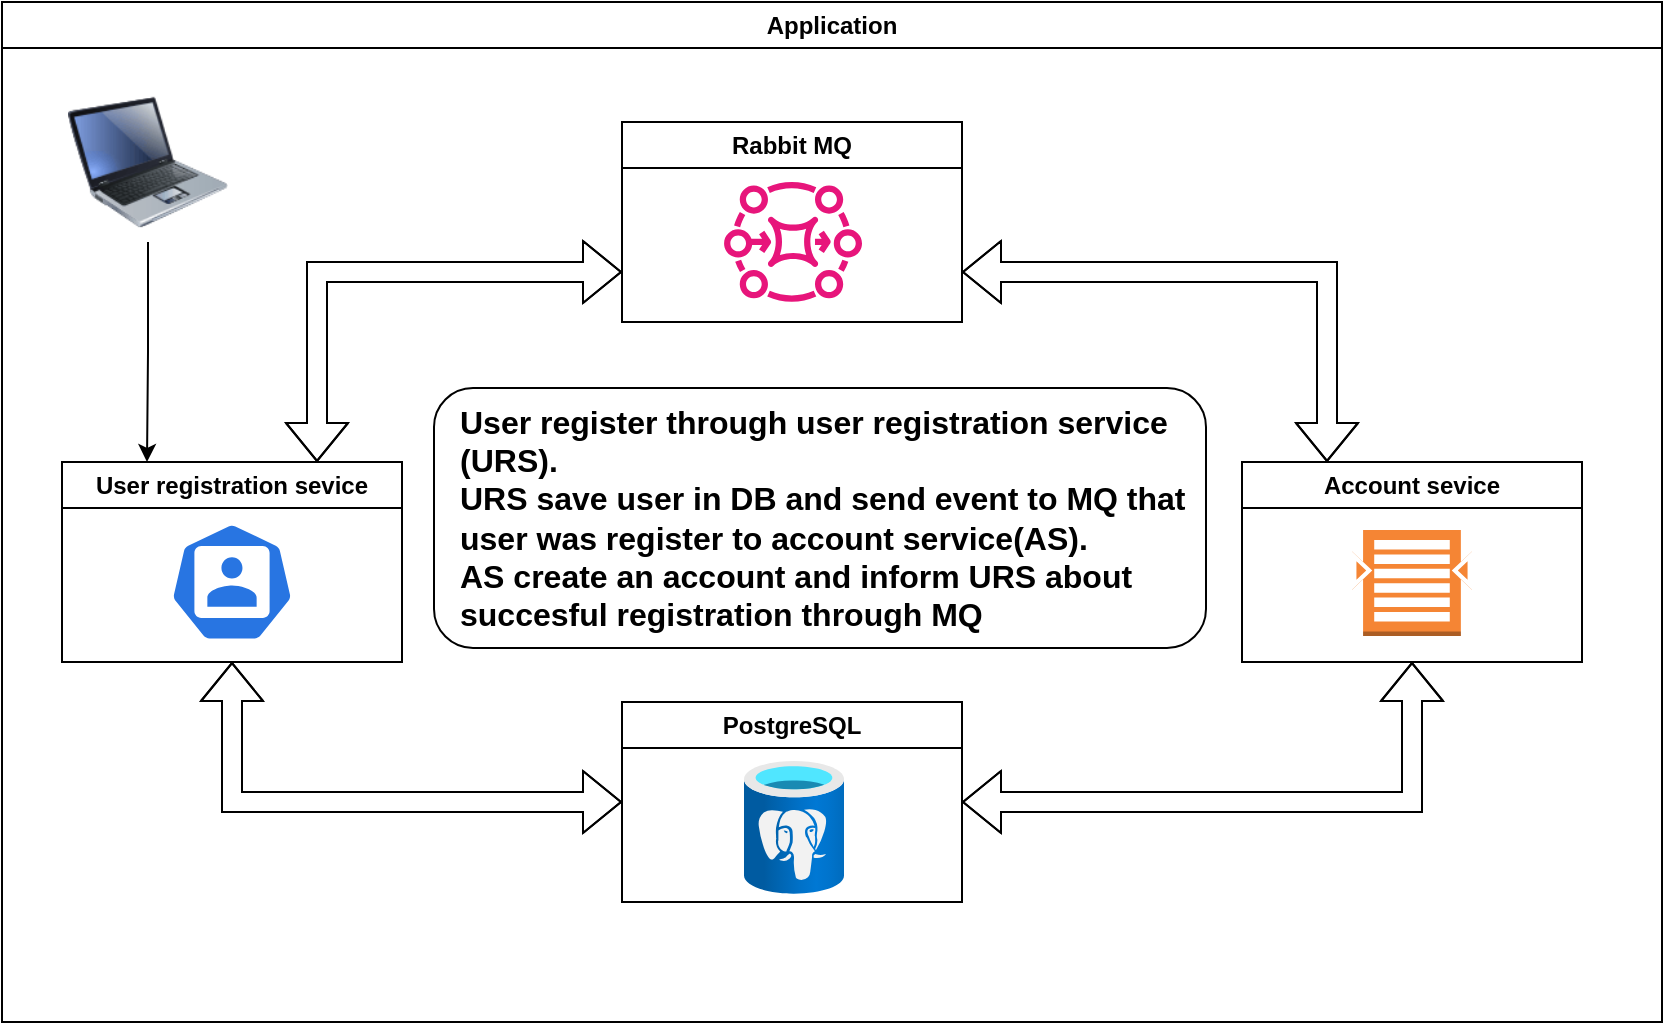 <mxfile version="22.1.2" type="device">
  <diagram name="Page-1" id="r6Vh_7da8Vh1u9CmCt3k">
    <mxGraphModel dx="1687" dy="1022" grid="1" gridSize="10" guides="1" tooltips="1" connect="1" arrows="1" fold="1" page="1" pageScale="1" pageWidth="850" pageHeight="1100" math="0" shadow="0">
      <root>
        <mxCell id="0" />
        <mxCell id="1" parent="0" />
        <mxCell id="GyxaVA42h4HH-SpJSggP-10" value="Application" style="swimlane;whiteSpace=wrap;html=1;" vertex="1" parent="1">
          <mxGeometry x="10" y="8" width="830" height="510" as="geometry" />
        </mxCell>
        <mxCell id="GyxaVA42h4HH-SpJSggP-14" style="edgeStyle=orthogonalEdgeStyle;rounded=0;orthogonalLoop=1;jettySize=auto;html=1;entryX=0;entryY=0.5;entryDx=0;entryDy=0;exitX=0.5;exitY=1;exitDx=0;exitDy=0;shape=flexArrow;strokeColor=default;endArrow=block;startArrow=block;" edge="1" parent="GyxaVA42h4HH-SpJSggP-10" source="GyxaVA42h4HH-SpJSggP-5" target="GyxaVA42h4HH-SpJSggP-12">
          <mxGeometry relative="1" as="geometry" />
        </mxCell>
        <mxCell id="GyxaVA42h4HH-SpJSggP-19" style="edgeStyle=orthogonalEdgeStyle;rounded=0;orthogonalLoop=1;jettySize=auto;html=1;exitX=0.75;exitY=0;exitDx=0;exitDy=0;entryX=0;entryY=0.75;entryDx=0;entryDy=0;shape=flexArrow;startArrow=block;" edge="1" parent="GyxaVA42h4HH-SpJSggP-10" source="GyxaVA42h4HH-SpJSggP-5" target="GyxaVA42h4HH-SpJSggP-8">
          <mxGeometry relative="1" as="geometry" />
        </mxCell>
        <mxCell id="GyxaVA42h4HH-SpJSggP-5" value="User registration sevice" style="swimlane;whiteSpace=wrap;html=1;" vertex="1" parent="GyxaVA42h4HH-SpJSggP-10">
          <mxGeometry x="30" y="230" width="170" height="100" as="geometry" />
        </mxCell>
        <mxCell id="GyxaVA42h4HH-SpJSggP-2" value="" style="sketch=0;html=1;dashed=0;whitespace=wrap;fillColor=#2875E2;strokeColor=#ffffff;points=[[0.005,0.63,0],[0.1,0.2,0],[0.9,0.2,0],[0.5,0,0],[0.995,0.63,0],[0.72,0.99,0],[0.5,1,0],[0.28,0.99,0]];verticalLabelPosition=bottom;align=center;verticalAlign=top;shape=mxgraph.kubernetes.icon;prIcon=user" vertex="1" parent="GyxaVA42h4HH-SpJSggP-5">
          <mxGeometry x="50" y="30" width="70" height="60" as="geometry" />
        </mxCell>
        <mxCell id="GyxaVA42h4HH-SpJSggP-8" value="Rabbit MQ" style="swimlane;whiteSpace=wrap;html=1;" vertex="1" parent="GyxaVA42h4HH-SpJSggP-10">
          <mxGeometry x="310" y="60" width="170" height="100" as="geometry" />
        </mxCell>
        <mxCell id="GyxaVA42h4HH-SpJSggP-1" value="" style="sketch=0;outlineConnect=0;fontColor=#232F3E;gradientColor=none;fillColor=#E7157B;strokeColor=none;dashed=0;verticalLabelPosition=bottom;verticalAlign=top;align=center;html=1;fontSize=12;fontStyle=0;aspect=fixed;pointerEvents=1;shape=mxgraph.aws4.mq_broker;" vertex="1" parent="GyxaVA42h4HH-SpJSggP-8">
          <mxGeometry x="51.04" y="29" width="68.96" height="61" as="geometry" />
        </mxCell>
        <mxCell id="GyxaVA42h4HH-SpJSggP-16" style="edgeStyle=orthogonalEdgeStyle;rounded=0;orthogonalLoop=1;jettySize=auto;html=1;entryX=1;entryY=0.5;entryDx=0;entryDy=0;exitX=0.5;exitY=1;exitDx=0;exitDy=0;shape=flexArrow;startArrow=block;" edge="1" parent="GyxaVA42h4HH-SpJSggP-10" source="GyxaVA42h4HH-SpJSggP-6" target="GyxaVA42h4HH-SpJSggP-12">
          <mxGeometry relative="1" as="geometry" />
        </mxCell>
        <mxCell id="GyxaVA42h4HH-SpJSggP-20" style="edgeStyle=orthogonalEdgeStyle;rounded=0;orthogonalLoop=1;jettySize=auto;html=1;exitX=0.25;exitY=0;exitDx=0;exitDy=0;entryX=1;entryY=0.75;entryDx=0;entryDy=0;shape=flexArrow;startArrow=block;" edge="1" parent="GyxaVA42h4HH-SpJSggP-10" source="GyxaVA42h4HH-SpJSggP-6" target="GyxaVA42h4HH-SpJSggP-8">
          <mxGeometry relative="1" as="geometry" />
        </mxCell>
        <mxCell id="GyxaVA42h4HH-SpJSggP-6" value="Account&amp;nbsp;sevice" style="swimlane;whiteSpace=wrap;html=1;" vertex="1" parent="GyxaVA42h4HH-SpJSggP-10">
          <mxGeometry x="620" y="230" width="170" height="100" as="geometry" />
        </mxCell>
        <mxCell id="GyxaVA42h4HH-SpJSggP-3" value="" style="outlineConnect=0;dashed=0;verticalLabelPosition=bottom;verticalAlign=top;align=center;html=1;shape=mxgraph.aws3.search_documents;fillColor=#F58534;gradientColor=none;" vertex="1" parent="GyxaVA42h4HH-SpJSggP-6">
          <mxGeometry x="55" y="34" width="60" height="53" as="geometry" />
        </mxCell>
        <mxCell id="GyxaVA42h4HH-SpJSggP-12" value="PostgreSQL" style="swimlane;whiteSpace=wrap;html=1;startSize=23;" vertex="1" parent="GyxaVA42h4HH-SpJSggP-10">
          <mxGeometry x="310" y="350" width="170" height="100.0" as="geometry" />
        </mxCell>
        <mxCell id="GyxaVA42h4HH-SpJSggP-4" value="" style="image;aspect=fixed;html=1;points=[];align=center;fontSize=12;image=img/lib/azure2/databases/Azure_Database_PostgreSQL_Server.svg;" vertex="1" parent="GyxaVA42h4HH-SpJSggP-12">
          <mxGeometry x="61.0" y="29.34" width="50" height="66.66" as="geometry" />
        </mxCell>
        <mxCell id="GyxaVA42h4HH-SpJSggP-18" style="edgeStyle=orthogonalEdgeStyle;rounded=0;orthogonalLoop=1;jettySize=auto;html=1;entryX=0.25;entryY=0;entryDx=0;entryDy=0;" edge="1" parent="GyxaVA42h4HH-SpJSggP-10" source="GyxaVA42h4HH-SpJSggP-17" target="GyxaVA42h4HH-SpJSggP-5">
          <mxGeometry relative="1" as="geometry" />
        </mxCell>
        <mxCell id="GyxaVA42h4HH-SpJSggP-17" value="" style="image;html=1;image=img/lib/clip_art/computers/Laptop_128x128.png" vertex="1" parent="GyxaVA42h4HH-SpJSggP-10">
          <mxGeometry x="33" y="40" width="80" height="80" as="geometry" />
        </mxCell>
        <mxCell id="GyxaVA42h4HH-SpJSggP-22" value="&lt;b style=&quot;border-color: var(--border-color); font-size: 16px; background-color: initial;&quot;&gt;&lt;div style=&quot;border-color: var(--border-color); line-height: 19.2px;&quot;&gt;&lt;b style=&quot;border-color: var(--border-color); background-color: initial;&quot;&gt;User register through user registration service (URS).&amp;nbsp;&lt;/b&gt;&lt;/div&gt;&lt;div style=&quot;border-color: var(--border-color); line-height: 19.2px;&quot;&gt;&lt;b style=&quot;background-color: initial; border-color: var(--border-color);&quot;&gt;URS save user in DB and send event to MQ that user was register to account service(AS).&amp;nbsp;&lt;/b&gt;&lt;/div&gt;&lt;div style=&quot;border-color: var(--border-color); line-height: 19.2px;&quot;&gt;&lt;b style=&quot;background-color: initial; border-color: var(--border-color);&quot;&gt;AS create an account and inform URS about succesful registration through MQ&lt;/b&gt;&lt;/div&gt;&lt;/b&gt;" style="rounded=1;whiteSpace=wrap;html=1;align=left;verticalAlign=middle;horizontal=1;labelPosition=center;verticalLabelPosition=middle;spacingLeft=11;" vertex="1" parent="GyxaVA42h4HH-SpJSggP-10">
          <mxGeometry x="216" y="193" width="386" height="130" as="geometry" />
        </mxCell>
      </root>
    </mxGraphModel>
  </diagram>
</mxfile>
